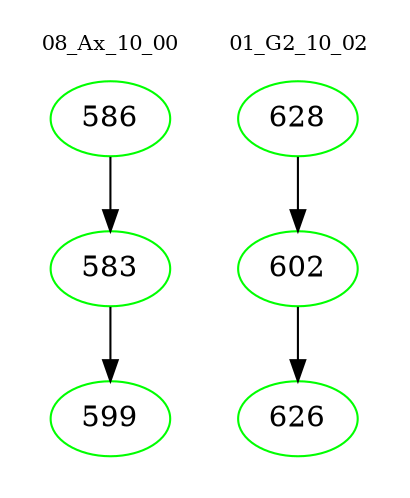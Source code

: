 digraph{
subgraph cluster_0 {
color = white
label = "08_Ax_10_00";
fontsize=10;
T0_586 [label="586", color="green"]
T0_586 -> T0_583 [color="black"]
T0_583 [label="583", color="green"]
T0_583 -> T0_599 [color="black"]
T0_599 [label="599", color="green"]
}
subgraph cluster_1 {
color = white
label = "01_G2_10_02";
fontsize=10;
T1_628 [label="628", color="green"]
T1_628 -> T1_602 [color="black"]
T1_602 [label="602", color="green"]
T1_602 -> T1_626 [color="black"]
T1_626 [label="626", color="green"]
}
}
